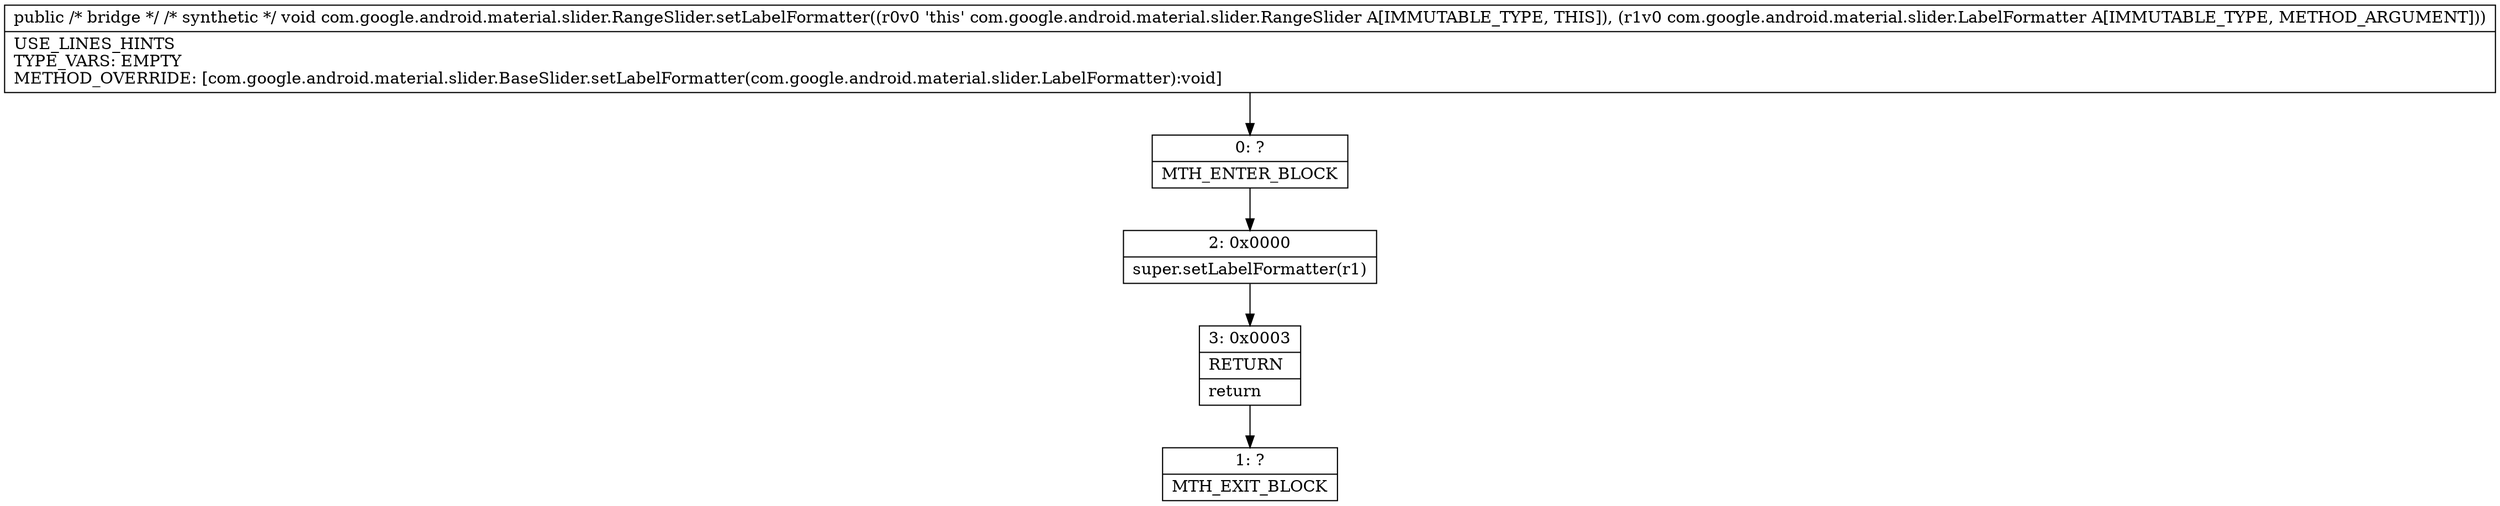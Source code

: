 digraph "CFG forcom.google.android.material.slider.RangeSlider.setLabelFormatter(Lcom\/google\/android\/material\/slider\/LabelFormatter;)V" {
Node_0 [shape=record,label="{0\:\ ?|MTH_ENTER_BLOCK\l}"];
Node_2 [shape=record,label="{2\:\ 0x0000|super.setLabelFormatter(r1)\l}"];
Node_3 [shape=record,label="{3\:\ 0x0003|RETURN\l|return\l}"];
Node_1 [shape=record,label="{1\:\ ?|MTH_EXIT_BLOCK\l}"];
MethodNode[shape=record,label="{public \/* bridge *\/ \/* synthetic *\/ void com.google.android.material.slider.RangeSlider.setLabelFormatter((r0v0 'this' com.google.android.material.slider.RangeSlider A[IMMUTABLE_TYPE, THIS]), (r1v0 com.google.android.material.slider.LabelFormatter A[IMMUTABLE_TYPE, METHOD_ARGUMENT]))  | USE_LINES_HINTS\lTYPE_VARS: EMPTY\lMETHOD_OVERRIDE: [com.google.android.material.slider.BaseSlider.setLabelFormatter(com.google.android.material.slider.LabelFormatter):void]\l}"];
MethodNode -> Node_0;Node_0 -> Node_2;
Node_2 -> Node_3;
Node_3 -> Node_1;
}

